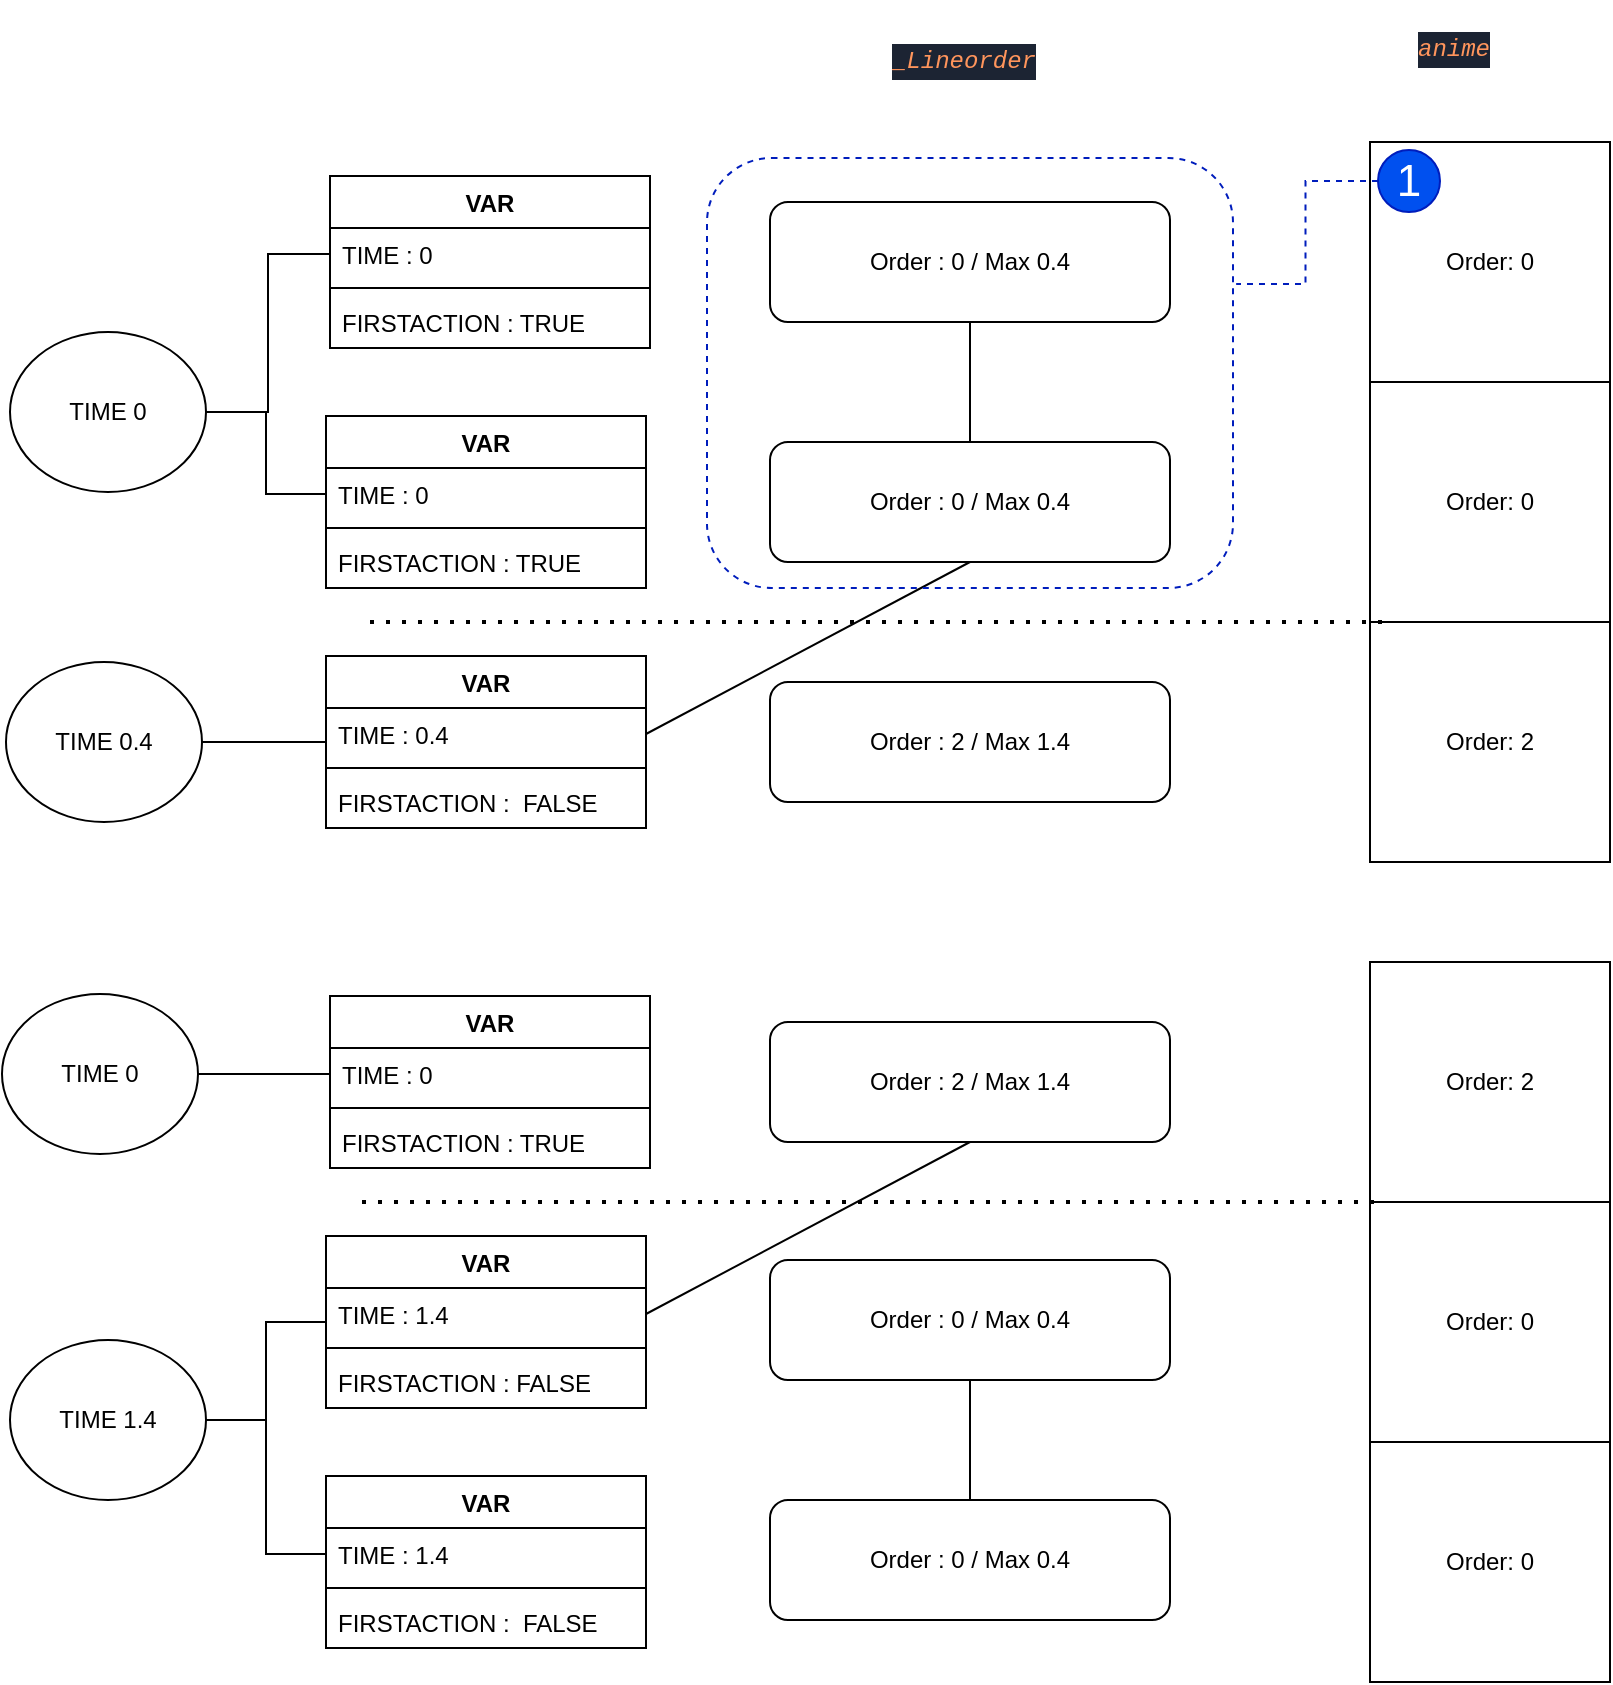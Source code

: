 <mxfile version="13.7.3" type="device"><diagram id="B-ymqYOzXDHOduMv0_Ra" name="Page-1"><mxGraphModel dx="1933" dy="847" grid="0" gridSize="10" guides="1" tooltips="1" connect="1" arrows="1" fold="1" page="1" pageScale="1" pageWidth="827" pageHeight="1169" math="0" shadow="0"><root><mxCell id="0"/><mxCell id="1" parent="0"/><mxCell id="xcgN_TvctQpQw_JZlBWo-1" value="Order: 0" style="rounded=0;whiteSpace=wrap;html=1;" vertex="1" parent="1"><mxGeometry x="560" y="200" width="120" height="120" as="geometry"/></mxCell><mxCell id="xcgN_TvctQpQw_JZlBWo-2" value="Order: 0" style="rounded=0;whiteSpace=wrap;html=1;" vertex="1" parent="1"><mxGeometry x="560" y="320" width="120" height="120" as="geometry"/></mxCell><mxCell id="xcgN_TvctQpQw_JZlBWo-3" value="Order: 2" style="rounded=0;whiteSpace=wrap;html=1;" vertex="1" parent="1"><mxGeometry x="560" y="440" width="120" height="120" as="geometry"/></mxCell><mxCell id="xcgN_TvctQpQw_JZlBWo-26" style="edgeStyle=orthogonalEdgeStyle;rounded=0;orthogonalLoop=1;jettySize=auto;html=1;endArrow=none;endFill=0;" edge="1" parent="1" source="xcgN_TvctQpQw_JZlBWo-4" target="xcgN_TvctQpQw_JZlBWo-5"><mxGeometry relative="1" as="geometry"/></mxCell><mxCell id="xcgN_TvctQpQw_JZlBWo-4" value="Order : 0 / Max 0.4" style="rounded=1;whiteSpace=wrap;html=1;" vertex="1" parent="1"><mxGeometry x="260" y="230" width="200" height="60" as="geometry"/></mxCell><mxCell id="xcgN_TvctQpQw_JZlBWo-5" value="&lt;span&gt;Order : 0 / Max 0.4&lt;/span&gt;" style="rounded=1;whiteSpace=wrap;html=1;" vertex="1" parent="1"><mxGeometry x="260" y="350" width="200" height="60" as="geometry"/></mxCell><mxCell id="xcgN_TvctQpQw_JZlBWo-6" value="&lt;span&gt;Order : 2 / Max 1.4&lt;/span&gt;" style="rounded=1;whiteSpace=wrap;html=1;" vertex="1" parent="1"><mxGeometry x="260" y="470" width="200" height="60" as="geometry"/></mxCell><mxCell id="xcgN_TvctQpQw_JZlBWo-7" value="VAR" style="swimlane;fontStyle=1;align=center;verticalAlign=top;childLayout=stackLayout;horizontal=1;startSize=26;horizontalStack=0;resizeParent=1;resizeParentMax=0;resizeLast=0;collapsible=1;marginBottom=0;" vertex="1" parent="1"><mxGeometry x="40" y="217" width="160" height="86" as="geometry"/></mxCell><mxCell id="xcgN_TvctQpQw_JZlBWo-8" value="TIME : 0" style="text;strokeColor=none;fillColor=none;align=left;verticalAlign=top;spacingLeft=4;spacingRight=4;overflow=hidden;rotatable=0;points=[[0,0.5],[1,0.5]];portConstraint=eastwest;" vertex="1" parent="xcgN_TvctQpQw_JZlBWo-7"><mxGeometry y="26" width="160" height="26" as="geometry"/></mxCell><mxCell id="xcgN_TvctQpQw_JZlBWo-9" value="" style="line;strokeWidth=1;fillColor=none;align=left;verticalAlign=middle;spacingTop=-1;spacingLeft=3;spacingRight=3;rotatable=0;labelPosition=right;points=[];portConstraint=eastwest;" vertex="1" parent="xcgN_TvctQpQw_JZlBWo-7"><mxGeometry y="52" width="160" height="8" as="geometry"/></mxCell><mxCell id="xcgN_TvctQpQw_JZlBWo-10" value="FIRSTACTION : TRUE" style="text;strokeColor=none;fillColor=none;align=left;verticalAlign=top;spacingLeft=4;spacingRight=4;overflow=hidden;rotatable=0;points=[[0,0.5],[1,0.5]];portConstraint=eastwest;" vertex="1" parent="xcgN_TvctQpQw_JZlBWo-7"><mxGeometry y="60" width="160" height="26" as="geometry"/></mxCell><mxCell id="xcgN_TvctQpQw_JZlBWo-11" value="VAR" style="swimlane;fontStyle=1;align=center;verticalAlign=top;childLayout=stackLayout;horizontal=1;startSize=26;horizontalStack=0;resizeParent=1;resizeParentMax=0;resizeLast=0;collapsible=1;marginBottom=0;" vertex="1" parent="1"><mxGeometry x="38" y="337" width="160" height="86" as="geometry"/></mxCell><mxCell id="xcgN_TvctQpQw_JZlBWo-12" value="TIME : 0" style="text;strokeColor=none;fillColor=none;align=left;verticalAlign=top;spacingLeft=4;spacingRight=4;overflow=hidden;rotatable=0;points=[[0,0.5],[1,0.5]];portConstraint=eastwest;" vertex="1" parent="xcgN_TvctQpQw_JZlBWo-11"><mxGeometry y="26" width="160" height="26" as="geometry"/></mxCell><mxCell id="xcgN_TvctQpQw_JZlBWo-13" value="" style="line;strokeWidth=1;fillColor=none;align=left;verticalAlign=middle;spacingTop=-1;spacingLeft=3;spacingRight=3;rotatable=0;labelPosition=right;points=[];portConstraint=eastwest;" vertex="1" parent="xcgN_TvctQpQw_JZlBWo-11"><mxGeometry y="52" width="160" height="8" as="geometry"/></mxCell><mxCell id="xcgN_TvctQpQw_JZlBWo-14" value="FIRSTACTION : TRUE" style="text;strokeColor=none;fillColor=none;align=left;verticalAlign=top;spacingLeft=4;spacingRight=4;overflow=hidden;rotatable=0;points=[[0,0.5],[1,0.5]];portConstraint=eastwest;" vertex="1" parent="xcgN_TvctQpQw_JZlBWo-11"><mxGeometry y="60" width="160" height="26" as="geometry"/></mxCell><mxCell id="xcgN_TvctQpQw_JZlBWo-59" style="edgeStyle=orthogonalEdgeStyle;rounded=0;orthogonalLoop=1;jettySize=auto;html=1;entryX=1;entryY=0.5;entryDx=0;entryDy=0;endArrow=none;endFill=0;" edge="1" parent="1" source="xcgN_TvctQpQw_JZlBWo-15" target="xcgN_TvctQpQw_JZlBWo-51"><mxGeometry relative="1" as="geometry"/></mxCell><mxCell id="xcgN_TvctQpQw_JZlBWo-15" value="VAR" style="swimlane;fontStyle=1;align=center;verticalAlign=top;childLayout=stackLayout;horizontal=1;startSize=26;horizontalStack=0;resizeParent=1;resizeParentMax=0;resizeLast=0;collapsible=1;marginBottom=0;" vertex="1" parent="1"><mxGeometry x="38" y="457" width="160" height="86" as="geometry"/></mxCell><mxCell id="xcgN_TvctQpQw_JZlBWo-16" value="TIME : 0.4" style="text;strokeColor=none;fillColor=none;align=left;verticalAlign=top;spacingLeft=4;spacingRight=4;overflow=hidden;rotatable=0;points=[[0,0.5],[1,0.5]];portConstraint=eastwest;" vertex="1" parent="xcgN_TvctQpQw_JZlBWo-15"><mxGeometry y="26" width="160" height="26" as="geometry"/></mxCell><mxCell id="xcgN_TvctQpQw_JZlBWo-17" value="" style="line;strokeWidth=1;fillColor=none;align=left;verticalAlign=middle;spacingTop=-1;spacingLeft=3;spacingRight=3;rotatable=0;labelPosition=right;points=[];portConstraint=eastwest;" vertex="1" parent="xcgN_TvctQpQw_JZlBWo-15"><mxGeometry y="52" width="160" height="8" as="geometry"/></mxCell><mxCell id="xcgN_TvctQpQw_JZlBWo-18" value="FIRSTACTION :  FALSE" style="text;strokeColor=none;fillColor=none;align=left;verticalAlign=top;spacingLeft=4;spacingRight=4;overflow=hidden;rotatable=0;points=[[0,0.5],[1,0.5]];portConstraint=eastwest;" vertex="1" parent="xcgN_TvctQpQw_JZlBWo-15"><mxGeometry y="60" width="160" height="26" as="geometry"/></mxCell><mxCell id="xcgN_TvctQpQw_JZlBWo-23" value="" style="endArrow=none;html=1;exitX=1;exitY=0.5;exitDx=0;exitDy=0;entryX=0.5;entryY=1;entryDx=0;entryDy=0;" edge="1" parent="1" source="xcgN_TvctQpQw_JZlBWo-16" target="xcgN_TvctQpQw_JZlBWo-5"><mxGeometry width="50" height="50" relative="1" as="geometry"><mxPoint x="409" y="333" as="sourcePoint"/><mxPoint x="409" y="302" as="targetPoint"/></mxGeometry></mxCell><mxCell id="xcgN_TvctQpQw_JZlBWo-27" value="Order: 2" style="rounded=0;whiteSpace=wrap;html=1;" vertex="1" parent="1"><mxGeometry x="560" y="610" width="120" height="120" as="geometry"/></mxCell><mxCell id="xcgN_TvctQpQw_JZlBWo-28" value="Order: 0" style="rounded=0;whiteSpace=wrap;html=1;" vertex="1" parent="1"><mxGeometry x="560" y="730" width="120" height="120" as="geometry"/></mxCell><mxCell id="xcgN_TvctQpQw_JZlBWo-29" value="Order: 0" style="rounded=0;whiteSpace=wrap;html=1;" vertex="1" parent="1"><mxGeometry x="560" y="850" width="120" height="120" as="geometry"/></mxCell><mxCell id="xcgN_TvctQpQw_JZlBWo-30" style="edgeStyle=orthogonalEdgeStyle;rounded=0;orthogonalLoop=1;jettySize=auto;html=1;endArrow=none;endFill=0;" edge="1" parent="1" source="xcgN_TvctQpQw_JZlBWo-31" target="xcgN_TvctQpQw_JZlBWo-32"><mxGeometry relative="1" as="geometry"/></mxCell><mxCell id="xcgN_TvctQpQw_JZlBWo-31" value="Order : 0 / Max 0.4" style="rounded=1;whiteSpace=wrap;html=1;" vertex="1" parent="1"><mxGeometry x="260" y="759" width="200" height="60" as="geometry"/></mxCell><mxCell id="xcgN_TvctQpQw_JZlBWo-32" value="&lt;span&gt;Order : 0 / Max 0.4&lt;/span&gt;" style="rounded=1;whiteSpace=wrap;html=1;" vertex="1" parent="1"><mxGeometry x="260" y="879" width="200" height="60" as="geometry"/></mxCell><mxCell id="xcgN_TvctQpQw_JZlBWo-33" value="&lt;span&gt;Order : 2 / Max 1.4&lt;/span&gt;" style="rounded=1;whiteSpace=wrap;html=1;" vertex="1" parent="1"><mxGeometry x="260" y="640" width="200" height="60" as="geometry"/></mxCell><mxCell id="xcgN_TvctQpQw_JZlBWo-34" value="VAR" style="swimlane;fontStyle=1;align=center;verticalAlign=top;childLayout=stackLayout;horizontal=1;startSize=26;horizontalStack=0;resizeParent=1;resizeParentMax=0;resizeLast=0;collapsible=1;marginBottom=0;" vertex="1" parent="1"><mxGeometry x="40" y="627" width="160" height="86" as="geometry"/></mxCell><mxCell id="xcgN_TvctQpQw_JZlBWo-35" value="TIME : 0" style="text;strokeColor=none;fillColor=none;align=left;verticalAlign=top;spacingLeft=4;spacingRight=4;overflow=hidden;rotatable=0;points=[[0,0.5],[1,0.5]];portConstraint=eastwest;" vertex="1" parent="xcgN_TvctQpQw_JZlBWo-34"><mxGeometry y="26" width="160" height="26" as="geometry"/></mxCell><mxCell id="xcgN_TvctQpQw_JZlBWo-36" value="" style="line;strokeWidth=1;fillColor=none;align=left;verticalAlign=middle;spacingTop=-1;spacingLeft=3;spacingRight=3;rotatable=0;labelPosition=right;points=[];portConstraint=eastwest;" vertex="1" parent="xcgN_TvctQpQw_JZlBWo-34"><mxGeometry y="52" width="160" height="8" as="geometry"/></mxCell><mxCell id="xcgN_TvctQpQw_JZlBWo-37" value="FIRSTACTION : TRUE" style="text;strokeColor=none;fillColor=none;align=left;verticalAlign=top;spacingLeft=4;spacingRight=4;overflow=hidden;rotatable=0;points=[[0,0.5],[1,0.5]];portConstraint=eastwest;" vertex="1" parent="xcgN_TvctQpQw_JZlBWo-34"><mxGeometry y="60" width="160" height="26" as="geometry"/></mxCell><mxCell id="xcgN_TvctQpQw_JZlBWo-54" style="edgeStyle=orthogonalEdgeStyle;rounded=0;orthogonalLoop=1;jettySize=auto;html=1;entryX=1;entryY=0.5;entryDx=0;entryDy=0;endArrow=none;endFill=0;" edge="1" parent="1" source="xcgN_TvctQpQw_JZlBWo-38" target="xcgN_TvctQpQw_JZlBWo-53"><mxGeometry relative="1" as="geometry"/></mxCell><mxCell id="xcgN_TvctQpQw_JZlBWo-38" value="VAR" style="swimlane;fontStyle=1;align=center;verticalAlign=top;childLayout=stackLayout;horizontal=1;startSize=26;horizontalStack=0;resizeParent=1;resizeParentMax=0;resizeLast=0;collapsible=1;marginBottom=0;" vertex="1" parent="1"><mxGeometry x="38" y="747" width="160" height="86" as="geometry"/></mxCell><mxCell id="xcgN_TvctQpQw_JZlBWo-39" value="TIME : 1.4" style="text;strokeColor=none;fillColor=none;align=left;verticalAlign=top;spacingLeft=4;spacingRight=4;overflow=hidden;rotatable=0;points=[[0,0.5],[1,0.5]];portConstraint=eastwest;" vertex="1" parent="xcgN_TvctQpQw_JZlBWo-38"><mxGeometry y="26" width="160" height="26" as="geometry"/></mxCell><mxCell id="xcgN_TvctQpQw_JZlBWo-40" value="" style="line;strokeWidth=1;fillColor=none;align=left;verticalAlign=middle;spacingTop=-1;spacingLeft=3;spacingRight=3;rotatable=0;labelPosition=right;points=[];portConstraint=eastwest;" vertex="1" parent="xcgN_TvctQpQw_JZlBWo-38"><mxGeometry y="52" width="160" height="8" as="geometry"/></mxCell><mxCell id="xcgN_TvctQpQw_JZlBWo-41" value="FIRSTACTION : FALSE" style="text;strokeColor=none;fillColor=none;align=left;verticalAlign=top;spacingLeft=4;spacingRight=4;overflow=hidden;rotatable=0;points=[[0,0.5],[1,0.5]];portConstraint=eastwest;" vertex="1" parent="xcgN_TvctQpQw_JZlBWo-38"><mxGeometry y="60" width="160" height="26" as="geometry"/></mxCell><mxCell id="xcgN_TvctQpQw_JZlBWo-42" value="VAR" style="swimlane;fontStyle=1;align=center;verticalAlign=top;childLayout=stackLayout;horizontal=1;startSize=26;horizontalStack=0;resizeParent=1;resizeParentMax=0;resizeLast=0;collapsible=1;marginBottom=0;" vertex="1" parent="1"><mxGeometry x="38" y="867" width="160" height="86" as="geometry"/></mxCell><mxCell id="xcgN_TvctQpQw_JZlBWo-43" value="TIME : 1.4" style="text;strokeColor=none;fillColor=none;align=left;verticalAlign=top;spacingLeft=4;spacingRight=4;overflow=hidden;rotatable=0;points=[[0,0.5],[1,0.5]];portConstraint=eastwest;" vertex="1" parent="xcgN_TvctQpQw_JZlBWo-42"><mxGeometry y="26" width="160" height="26" as="geometry"/></mxCell><mxCell id="xcgN_TvctQpQw_JZlBWo-44" value="" style="line;strokeWidth=1;fillColor=none;align=left;verticalAlign=middle;spacingTop=-1;spacingLeft=3;spacingRight=3;rotatable=0;labelPosition=right;points=[];portConstraint=eastwest;" vertex="1" parent="xcgN_TvctQpQw_JZlBWo-42"><mxGeometry y="52" width="160" height="8" as="geometry"/></mxCell><mxCell id="xcgN_TvctQpQw_JZlBWo-45" value="FIRSTACTION :  FALSE" style="text;strokeColor=none;fillColor=none;align=left;verticalAlign=top;spacingLeft=4;spacingRight=4;overflow=hidden;rotatable=0;points=[[0,0.5],[1,0.5]];portConstraint=eastwest;" vertex="1" parent="xcgN_TvctQpQw_JZlBWo-42"><mxGeometry y="60" width="160" height="26" as="geometry"/></mxCell><mxCell id="xcgN_TvctQpQw_JZlBWo-47" value="" style="endArrow=none;html=1;exitX=1;exitY=0.5;exitDx=0;exitDy=0;entryX=0.5;entryY=1;entryDx=0;entryDy=0;" edge="1" parent="1" source="xcgN_TvctQpQw_JZlBWo-39" target="xcgN_TvctQpQw_JZlBWo-33"><mxGeometry width="50" height="50" relative="1" as="geometry"><mxPoint x="208" y="506" as="sourcePoint"/><mxPoint x="370" y="420" as="targetPoint"/></mxGeometry></mxCell><mxCell id="xcgN_TvctQpQw_JZlBWo-48" value="" style="endArrow=none;dashed=1;html=1;dashPattern=1 3;strokeWidth=2;" edge="1" parent="1"><mxGeometry width="50" height="50" relative="1" as="geometry"><mxPoint x="60" y="440" as="sourcePoint"/><mxPoint x="566" y="440" as="targetPoint"/></mxGeometry></mxCell><mxCell id="xcgN_TvctQpQw_JZlBWo-49" value="" style="endArrow=none;dashed=1;html=1;dashPattern=1 3;strokeWidth=2;" edge="1" parent="1"><mxGeometry width="50" height="50" relative="1" as="geometry"><mxPoint x="56" y="730" as="sourcePoint"/><mxPoint x="562" y="730" as="targetPoint"/></mxGeometry></mxCell><mxCell id="xcgN_TvctQpQw_JZlBWo-50" value="TIME 0" style="ellipse;whiteSpace=wrap;html=1;" vertex="1" parent="1"><mxGeometry x="-120" y="295" width="98" height="80" as="geometry"/></mxCell><mxCell id="xcgN_TvctQpQw_JZlBWo-51" value="TIME 0.4" style="ellipse;whiteSpace=wrap;html=1;" vertex="1" parent="1"><mxGeometry x="-122" y="460" width="98" height="80" as="geometry"/></mxCell><mxCell id="xcgN_TvctQpQw_JZlBWo-52" value="TIME 0" style="ellipse;whiteSpace=wrap;html=1;" vertex="1" parent="1"><mxGeometry x="-124" y="626" width="98" height="80" as="geometry"/></mxCell><mxCell id="xcgN_TvctQpQw_JZlBWo-53" value="TIME 1.4" style="ellipse;whiteSpace=wrap;html=1;" vertex="1" parent="1"><mxGeometry x="-120" y="799" width="98" height="80" as="geometry"/></mxCell><mxCell id="xcgN_TvctQpQw_JZlBWo-55" style="edgeStyle=orthogonalEdgeStyle;rounded=0;orthogonalLoop=1;jettySize=auto;html=1;entryX=1;entryY=0.5;entryDx=0;entryDy=0;endArrow=none;endFill=0;" edge="1" parent="1" source="xcgN_TvctQpQw_JZlBWo-43" target="xcgN_TvctQpQw_JZlBWo-53"><mxGeometry relative="1" as="geometry"/></mxCell><mxCell id="xcgN_TvctQpQw_JZlBWo-56" style="edgeStyle=orthogonalEdgeStyle;rounded=0;orthogonalLoop=1;jettySize=auto;html=1;entryX=1;entryY=0.5;entryDx=0;entryDy=0;endArrow=none;endFill=0;" edge="1" parent="1" source="xcgN_TvctQpQw_JZlBWo-35" target="xcgN_TvctQpQw_JZlBWo-52"><mxGeometry relative="1" as="geometry"/></mxCell><mxCell id="xcgN_TvctQpQw_JZlBWo-57" style="edgeStyle=orthogonalEdgeStyle;rounded=0;orthogonalLoop=1;jettySize=auto;html=1;entryX=1;entryY=0.5;entryDx=0;entryDy=0;endArrow=none;endFill=0;" edge="1" parent="1" source="xcgN_TvctQpQw_JZlBWo-12" target="xcgN_TvctQpQw_JZlBWo-50"><mxGeometry relative="1" as="geometry"/></mxCell><mxCell id="xcgN_TvctQpQw_JZlBWo-58" style="edgeStyle=orthogonalEdgeStyle;rounded=0;orthogonalLoop=1;jettySize=auto;html=1;entryX=1;entryY=0.5;entryDx=0;entryDy=0;endArrow=none;endFill=0;" edge="1" parent="1" source="xcgN_TvctQpQw_JZlBWo-8" target="xcgN_TvctQpQw_JZlBWo-50"><mxGeometry relative="1" as="geometry"/></mxCell><mxCell id="xcgN_TvctQpQw_JZlBWo-60" value="&lt;h1&gt;&lt;div style=&quot;color: rgb(195 , 207 , 217) ; background-color: rgb(28 , 36 , 51) ; font-family: &amp;#34;menlo&amp;#34; , &amp;#34;monaco&amp;#34; , &amp;#34;courier new&amp;#34; , monospace ; font-weight: normal ; font-size: 12px ; line-height: 18px&quot;&gt;&lt;span style=&quot;color: #ff955c ; font-style: italic&quot;&gt;_Lineorder&lt;/span&gt;&lt;/div&gt;&lt;/h1&gt;" style="text;html=1;strokeColor=none;fillColor=none;spacing=5;spacingTop=-20;whiteSpace=wrap;overflow=hidden;rounded=0;" vertex="1" parent="1"><mxGeometry x="316" y="145" width="83" height="29" as="geometry"/></mxCell><mxCell id="xcgN_TvctQpQw_JZlBWo-62" value="&lt;h1&gt;&lt;div style=&quot;color: rgb(195 , 207 , 217) ; background-color: rgb(28 , 36 , 51) ; font-family: &amp;#34;menlo&amp;#34; , &amp;#34;monaco&amp;#34; , &amp;#34;courier new&amp;#34; , monospace ; font-weight: normal ; font-size: 12px ; line-height: 18px&quot;&gt;&lt;div style=&quot;font-family: &amp;#34;menlo&amp;#34; , &amp;#34;monaco&amp;#34; , &amp;#34;courier new&amp;#34; , monospace ; line-height: 18px&quot;&gt;&lt;span style=&quot;color: #ff955c ; font-style: italic&quot;&gt;anime&lt;/span&gt;&lt;/div&gt;&lt;/div&gt;&lt;/h1&gt;" style="text;html=1;strokeColor=none;fillColor=none;spacing=5;spacingTop=-20;whiteSpace=wrap;overflow=hidden;rounded=0;" vertex="1" parent="1"><mxGeometry x="578.5" y="139" width="83" height="29" as="geometry"/></mxCell><mxCell id="xcgN_TvctQpQw_JZlBWo-66" style="edgeStyle=orthogonalEdgeStyle;rounded=0;orthogonalLoop=1;jettySize=auto;html=1;entryX=1.006;entryY=0.293;entryDx=0;entryDy=0;entryPerimeter=0;endArrow=none;endFill=0;fontSize=22;dashed=1;fillColor=#0050ef;strokeColor=#001DBC;" edge="1" parent="1" source="xcgN_TvctQpQw_JZlBWo-64" target="xcgN_TvctQpQw_JZlBWo-65"><mxGeometry relative="1" as="geometry"/></mxCell><mxCell id="xcgN_TvctQpQw_JZlBWo-64" value="1" style="ellipse;whiteSpace=wrap;html=1;aspect=fixed;fillColor=#0050ef;strokeColor=#001DBC;fontColor=#ffffff;fontSize=22;" vertex="1" parent="1"><mxGeometry x="564" y="204" width="31" height="31" as="geometry"/></mxCell><mxCell id="xcgN_TvctQpQw_JZlBWo-65" value="" style="rounded=1;whiteSpace=wrap;html=1;fontSize=22;dashed=1;strokeColor=#001DBC;fontColor=#ffffff;fillColor=none;" vertex="1" parent="1"><mxGeometry x="228.5" y="208" width="263" height="215" as="geometry"/></mxCell></root></mxGraphModel></diagram></mxfile>